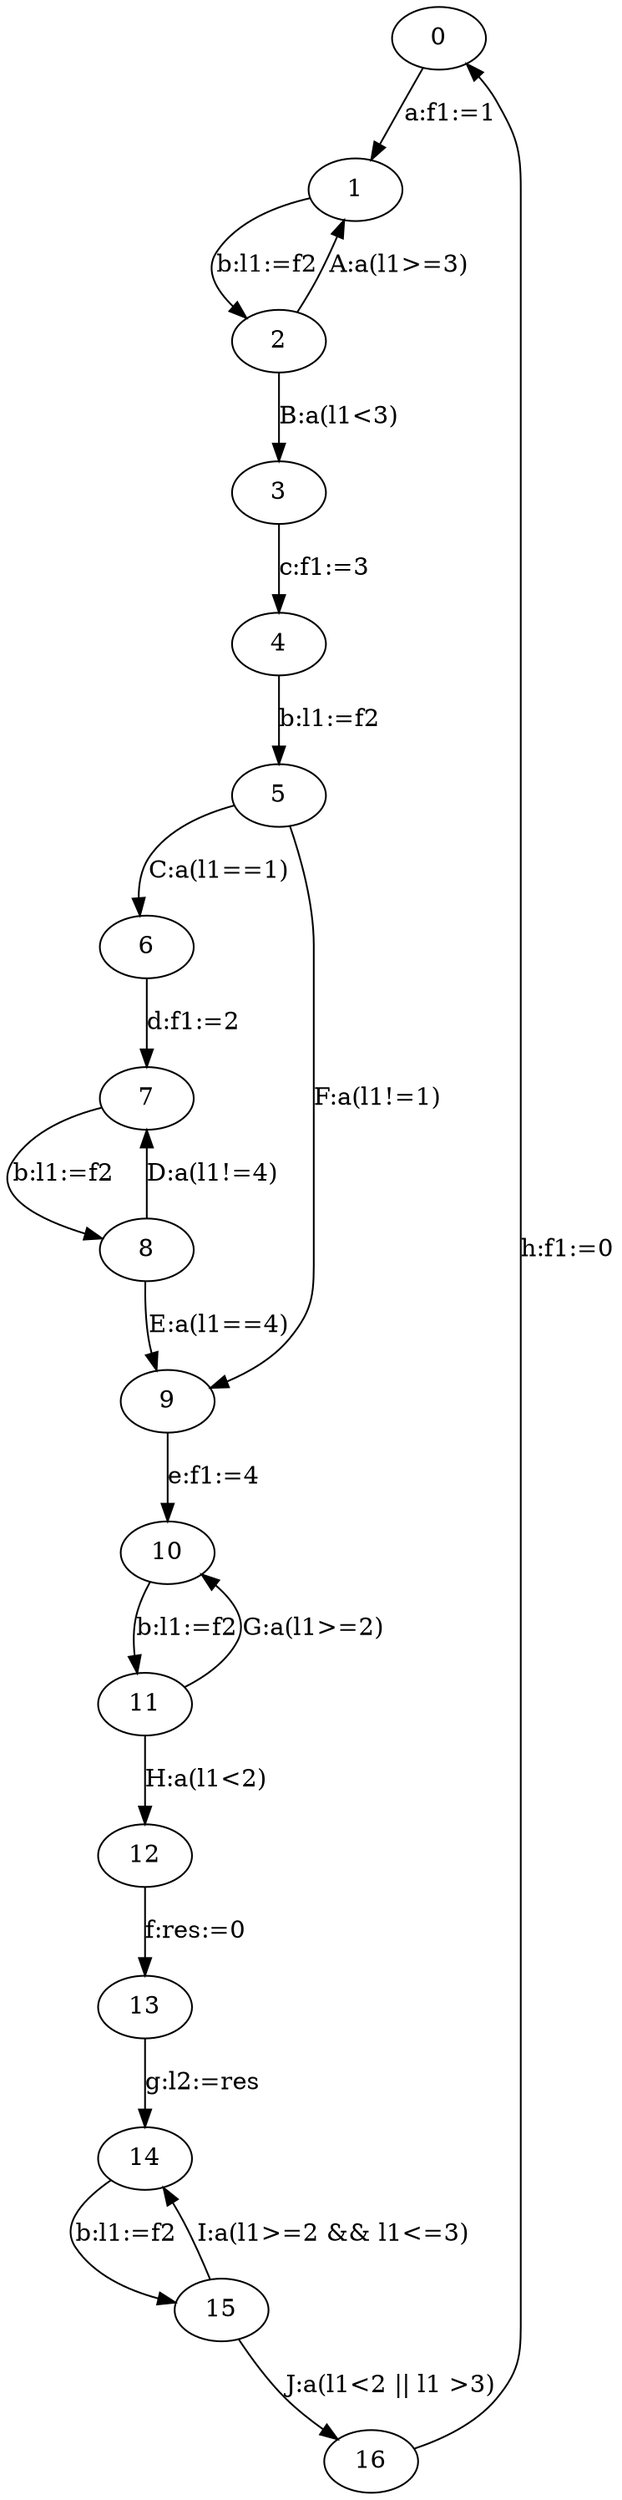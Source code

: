 digraph "unnamed" {
"0" [
fixedsize="false"
label="0"
regular="false"
];
"1" [
fixedsize="false"
label="1"
regular="false"
];
"2" [
fixedsize="false"
label="2"
regular="false"
];
"3" [
fixedsize="false"
label="3"
regular="false"
];
"4" [
fixedsize="false"
label="4"
regular="false"
];
"5" [
fixedsize="false"
label="5"
regular="false"
];
"6" [
fixedsize="false"
label="6"
regular="false"
];
"7" [
fixedsize="false"
label="7"
regular="false"
];
"8" [
fixedsize="false"
label="8"
regular="false"
];
"9" [
fixedsize="false"
label="9"
regular="false"
];
"10" [
fixedsize="false"
label="10"
regular="false"
];
"11" [
fixedsize="false"
label="11"
regular="false"
];
"12" [
fixedsize="false"
label="12"
regular="false"
];
"13" [
fixedsize="false"
label="13"
regular="false"
];
"14" [
fixedsize="false"
label="14"
regular="false"
];
"15" [
fixedsize="false"
label="15"
regular="false"
];
"16" [
fixedsize="false"
label="16"
regular="false"
];
"0" -> "1" [
constraint="true"
decorate="false"
label="a:f1:=1"
labelfloat="false"
];
"1" -> "2" [
constraint="true"
decorate="false"
label="b:l1:=f2"
labelfloat="false"
];
"2" -> "1" [
constraint="true"
decorate="false"
label="A:a(l1>=3)"
labelfloat="false"
];
"2" -> "3" [
constraint="true"
decorate="false"
label="B:a(l1<3)"
labelfloat="false"
];
"3" -> "4" [
constraint="true"
decorate="false"
label="c:f1:=3"
labelfloat="false"
];
"4" -> "5" [
constraint="true"
decorate="false"
label="b:l1:=f2"
labelfloat="false"
];
"5" -> "6" [
constraint="true"
decorate="false"
label="C:a(l1==1)"
labelfloat="false"
];
"6" -> "7" [
constraint="true"
decorate="false"
label="d:f1:=2"
labelfloat="false"
];
"7" -> "8" [
constraint="true"
decorate="false"
label="b:l1:=f2"
labelfloat="false"
];
"8" -> "7" [
constraint="true"
decorate="false"
label="D:a(l1!=4)"
labelfloat="false"
];
"8" -> "9" [
constraint="true"
decorate="false"
label="E:a(l1==4)"
labelfloat="false"
];
"5" -> "9" [
constraint="true"
decorate="false"
label="F:a(l1!=1)"
labelfloat="false"
];
"9" -> "10" [
constraint="true"
decorate="false"
label="e:f1:=4"
labelfloat="false"
];
"10" -> "11" [
constraint="true"
decorate="false"
label="b:l1:=f2"
labelfloat="false"
];
"11" -> "10" [
constraint="true"
decorate="false"
label="G:a(l1>=2)"
labelfloat="false"
];
"11" -> "12" [
constraint="true"
decorate="false"
label="H:a(l1<2)"
labelfloat="false"
];
"12" -> "13" [
constraint="true"
decorate="false"
label="f:res:=0"
labelfloat="false"
];
"13" -> "14" [
constraint="true"
decorate="false"
label="g:l2:=res"
labelfloat="false"
];
"15" -> "14" [
constraint="true"
decorate="false"
label="I:a(l1>=2 && l1<=3)"
labelfloat="false"
];
"14" -> "15" [
constraint="true"
decorate="false"
label="b:l1:=f2"
labelfloat="false"
];
"15" -> "16" [
constraint="true"
decorate="false"
label="J:a(l1<2 || l1 >3)"
labelfloat="false"
];
"16" -> "0" [
constraint="true"
decorate="false"
label="h:f1:=0"
labelfloat="false"
];
}
